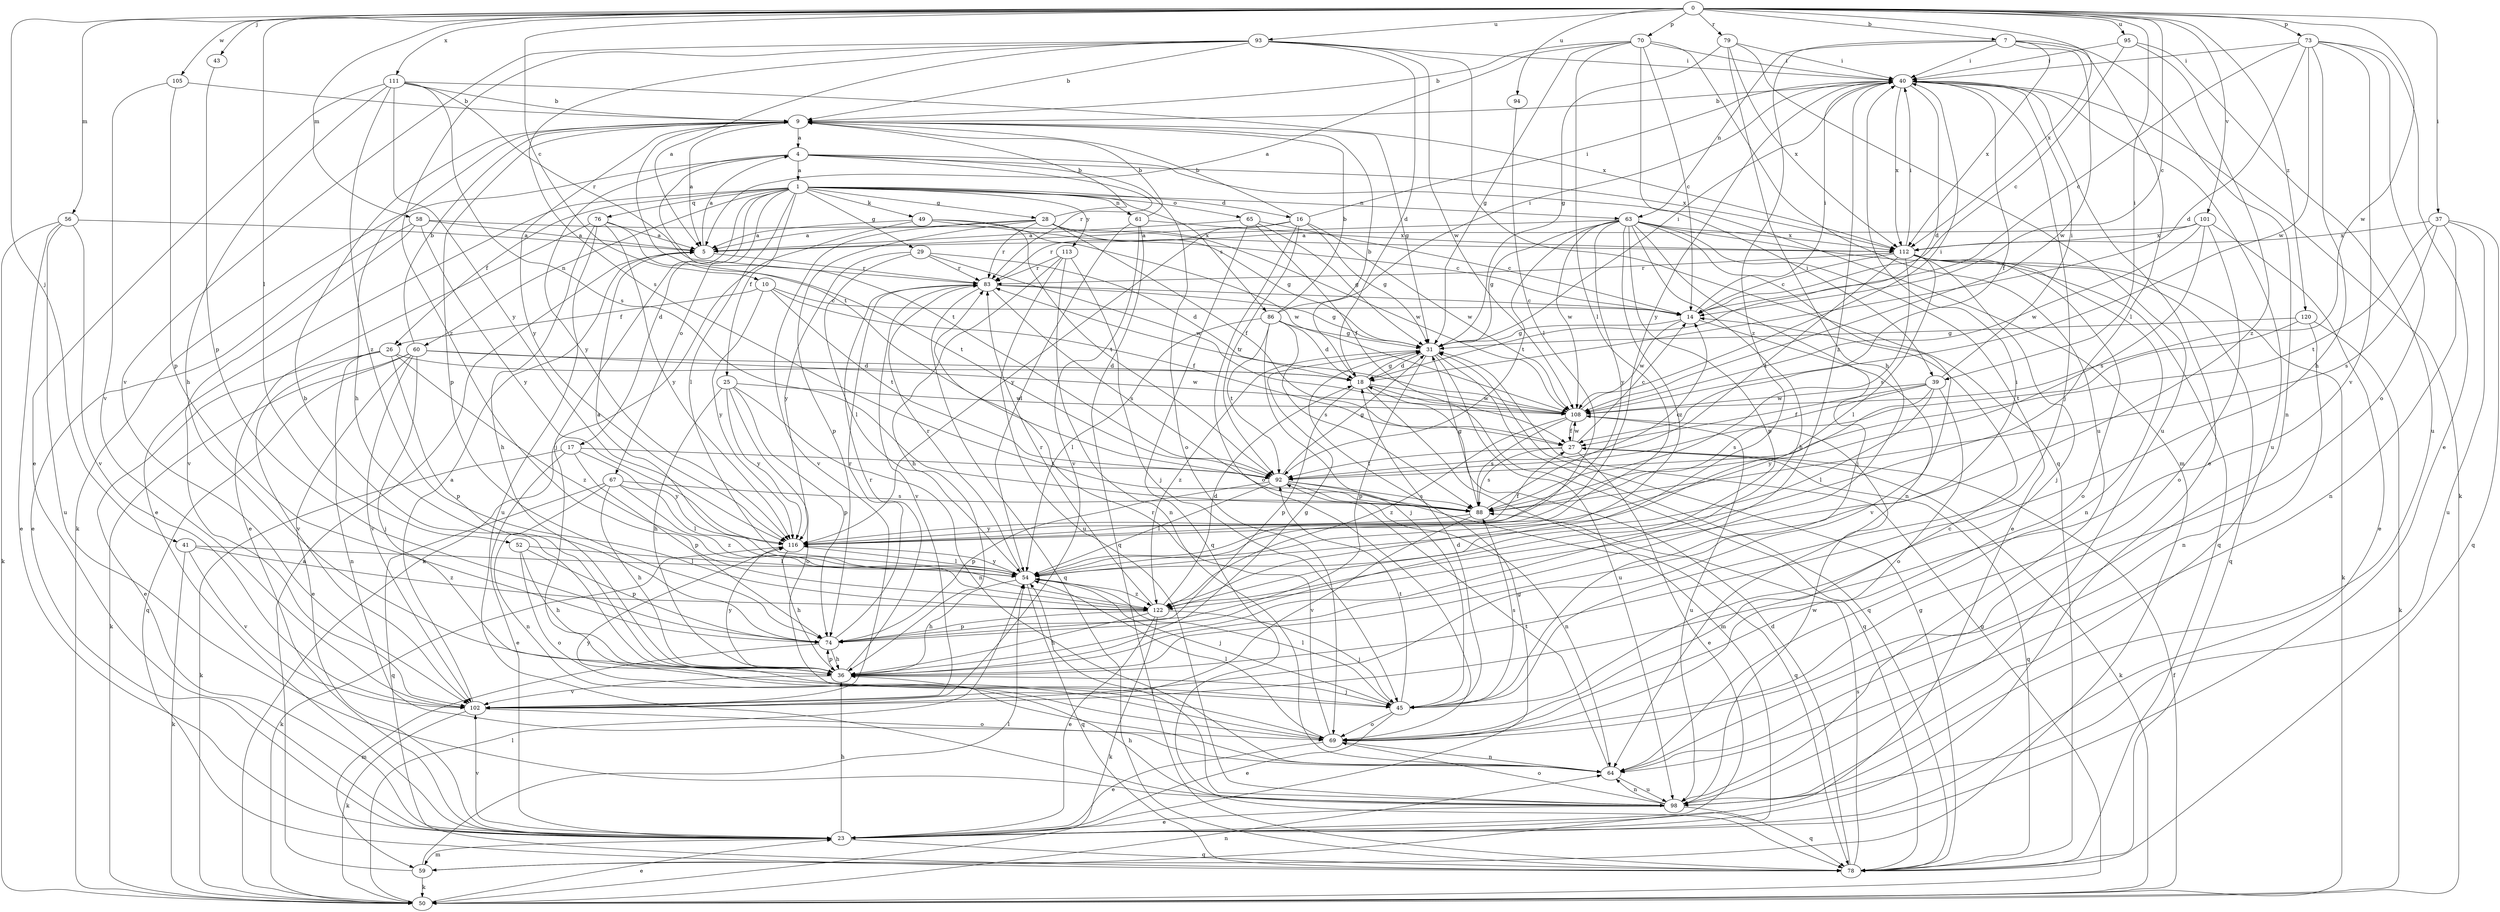 strict digraph  {
0;
1;
4;
5;
7;
9;
10;
14;
16;
17;
18;
23;
25;
26;
27;
28;
29;
31;
36;
37;
39;
40;
41;
43;
45;
49;
50;
52;
54;
56;
58;
59;
60;
61;
63;
64;
65;
67;
69;
70;
73;
74;
76;
78;
79;
83;
86;
88;
92;
93;
94;
95;
98;
101;
102;
105;
108;
111;
112;
113;
116;
120;
122;
0 -> 7  [label=b];
0 -> 10  [label=c];
0 -> 14  [label=c];
0 -> 37  [label=i];
0 -> 39  [label=i];
0 -> 41  [label=j];
0 -> 43  [label=j];
0 -> 52  [label=l];
0 -> 56  [label=m];
0 -> 58  [label=m];
0 -> 70  [label=p];
0 -> 73  [label=p];
0 -> 79  [label=r];
0 -> 93  [label=u];
0 -> 94  [label=u];
0 -> 95  [label=u];
0 -> 101  [label=v];
0 -> 105  [label=w];
0 -> 108  [label=w];
0 -> 111  [label=x];
0 -> 112  [label=x];
0 -> 120  [label=z];
1 -> 16  [label=d];
1 -> 17  [label=d];
1 -> 23  [label=e];
1 -> 25  [label=f];
1 -> 26  [label=f];
1 -> 28  [label=g];
1 -> 29  [label=g];
1 -> 45  [label=j];
1 -> 49  [label=k];
1 -> 54  [label=l];
1 -> 60  [label=n];
1 -> 61  [label=n];
1 -> 63  [label=n];
1 -> 65  [label=o];
1 -> 67  [label=o];
1 -> 76  [label=q];
1 -> 86  [label=s];
1 -> 113  [label=y];
4 -> 1  [label=a];
4 -> 39  [label=i];
4 -> 50  [label=k];
4 -> 69  [label=o];
4 -> 83  [label=r];
4 -> 92  [label=t];
4 -> 112  [label=x];
4 -> 116  [label=y];
5 -> 4  [label=a];
5 -> 83  [label=r];
7 -> 40  [label=i];
7 -> 54  [label=l];
7 -> 63  [label=n];
7 -> 64  [label=n];
7 -> 108  [label=w];
7 -> 112  [label=x];
7 -> 122  [label=z];
9 -> 4  [label=a];
9 -> 5  [label=a];
9 -> 31  [label=g];
9 -> 36  [label=h];
9 -> 74  [label=p];
9 -> 92  [label=t];
9 -> 116  [label=y];
10 -> 14  [label=c];
10 -> 26  [label=f];
10 -> 27  [label=f];
10 -> 92  [label=t];
10 -> 116  [label=y];
14 -> 31  [label=g];
14 -> 40  [label=i];
14 -> 102  [label=v];
14 -> 108  [label=w];
16 -> 5  [label=a];
16 -> 9  [label=b];
16 -> 31  [label=g];
16 -> 40  [label=i];
16 -> 69  [label=o];
16 -> 92  [label=t];
16 -> 108  [label=w];
16 -> 116  [label=y];
17 -> 23  [label=e];
17 -> 50  [label=k];
17 -> 74  [label=p];
17 -> 92  [label=t];
17 -> 116  [label=y];
18 -> 9  [label=b];
18 -> 31  [label=g];
18 -> 59  [label=m];
18 -> 74  [label=p];
18 -> 78  [label=q];
18 -> 108  [label=w];
23 -> 31  [label=g];
23 -> 36  [label=h];
23 -> 59  [label=m];
23 -> 78  [label=q];
23 -> 102  [label=v];
25 -> 36  [label=h];
25 -> 64  [label=n];
25 -> 69  [label=o];
25 -> 74  [label=p];
25 -> 108  [label=w];
25 -> 116  [label=y];
26 -> 18  [label=d];
26 -> 23  [label=e];
26 -> 64  [label=n];
26 -> 74  [label=p];
26 -> 102  [label=v];
26 -> 122  [label=z];
27 -> 14  [label=c];
27 -> 23  [label=e];
27 -> 50  [label=k];
27 -> 78  [label=q];
27 -> 88  [label=s];
27 -> 92  [label=t];
27 -> 108  [label=w];
28 -> 5  [label=a];
28 -> 9  [label=b];
28 -> 27  [label=f];
28 -> 31  [label=g];
28 -> 74  [label=p];
28 -> 83  [label=r];
28 -> 102  [label=v];
28 -> 108  [label=w];
29 -> 18  [label=d];
29 -> 54  [label=l];
29 -> 83  [label=r];
29 -> 108  [label=w];
29 -> 116  [label=y];
31 -> 18  [label=d];
31 -> 40  [label=i];
31 -> 74  [label=p];
31 -> 78  [label=q];
31 -> 98  [label=u];
31 -> 122  [label=z];
36 -> 9  [label=b];
36 -> 31  [label=g];
36 -> 40  [label=i];
36 -> 45  [label=j];
36 -> 74  [label=p];
36 -> 83  [label=r];
36 -> 102  [label=v];
36 -> 116  [label=y];
37 -> 64  [label=n];
37 -> 78  [label=q];
37 -> 88  [label=s];
37 -> 92  [label=t];
37 -> 98  [label=u];
37 -> 112  [label=x];
39 -> 27  [label=f];
39 -> 40  [label=i];
39 -> 54  [label=l];
39 -> 69  [label=o];
39 -> 88  [label=s];
39 -> 108  [label=w];
39 -> 116  [label=y];
40 -> 9  [label=b];
40 -> 18  [label=d];
40 -> 23  [label=e];
40 -> 27  [label=f];
40 -> 45  [label=j];
40 -> 50  [label=k];
40 -> 98  [label=u];
40 -> 112  [label=x];
40 -> 116  [label=y];
40 -> 122  [label=z];
41 -> 50  [label=k];
41 -> 54  [label=l];
41 -> 102  [label=v];
41 -> 122  [label=z];
43 -> 74  [label=p];
45 -> 18  [label=d];
45 -> 23  [label=e];
45 -> 54  [label=l];
45 -> 69  [label=o];
45 -> 88  [label=s];
45 -> 92  [label=t];
49 -> 5  [label=a];
49 -> 14  [label=c];
49 -> 50  [label=k];
49 -> 92  [label=t];
49 -> 108  [label=w];
50 -> 23  [label=e];
50 -> 27  [label=f];
50 -> 31  [label=g];
50 -> 54  [label=l];
50 -> 64  [label=n];
52 -> 36  [label=h];
52 -> 54  [label=l];
52 -> 69  [label=o];
52 -> 74  [label=p];
54 -> 5  [label=a];
54 -> 36  [label=h];
54 -> 45  [label=j];
54 -> 78  [label=q];
54 -> 83  [label=r];
54 -> 116  [label=y];
54 -> 122  [label=z];
56 -> 5  [label=a];
56 -> 23  [label=e];
56 -> 50  [label=k];
56 -> 98  [label=u];
56 -> 102  [label=v];
58 -> 5  [label=a];
58 -> 23  [label=e];
58 -> 102  [label=v];
58 -> 112  [label=x];
58 -> 116  [label=y];
59 -> 5  [label=a];
59 -> 50  [label=k];
59 -> 54  [label=l];
60 -> 9  [label=b];
60 -> 18  [label=d];
60 -> 23  [label=e];
60 -> 45  [label=j];
60 -> 50  [label=k];
60 -> 78  [label=q];
60 -> 102  [label=v];
60 -> 108  [label=w];
61 -> 9  [label=b];
61 -> 54  [label=l];
61 -> 78  [label=q];
61 -> 102  [label=v];
61 -> 112  [label=x];
63 -> 23  [label=e];
63 -> 31  [label=g];
63 -> 36  [label=h];
63 -> 45  [label=j];
63 -> 64  [label=n];
63 -> 74  [label=p];
63 -> 78  [label=q];
63 -> 83  [label=r];
63 -> 92  [label=t];
63 -> 108  [label=w];
63 -> 112  [label=x];
63 -> 116  [label=y];
63 -> 122  [label=z];
64 -> 92  [label=t];
64 -> 98  [label=u];
65 -> 5  [label=a];
65 -> 14  [label=c];
65 -> 27  [label=f];
65 -> 31  [label=g];
65 -> 78  [label=q];
67 -> 36  [label=h];
67 -> 54  [label=l];
67 -> 64  [label=n];
67 -> 78  [label=q];
67 -> 88  [label=s];
67 -> 122  [label=z];
69 -> 14  [label=c];
69 -> 23  [label=e];
69 -> 54  [label=l];
69 -> 64  [label=n];
69 -> 83  [label=r];
69 -> 116  [label=y];
70 -> 5  [label=a];
70 -> 9  [label=b];
70 -> 14  [label=c];
70 -> 31  [label=g];
70 -> 40  [label=i];
70 -> 54  [label=l];
70 -> 59  [label=m];
70 -> 98  [label=u];
73 -> 14  [label=c];
73 -> 18  [label=d];
73 -> 23  [label=e];
73 -> 36  [label=h];
73 -> 40  [label=i];
73 -> 69  [label=o];
73 -> 102  [label=v];
73 -> 108  [label=w];
74 -> 36  [label=h];
74 -> 59  [label=m];
74 -> 83  [label=r];
76 -> 5  [label=a];
76 -> 23  [label=e];
76 -> 36  [label=h];
76 -> 92  [label=t];
76 -> 98  [label=u];
76 -> 116  [label=y];
78 -> 18  [label=d];
78 -> 31  [label=g];
78 -> 88  [label=s];
79 -> 31  [label=g];
79 -> 36  [label=h];
79 -> 40  [label=i];
79 -> 98  [label=u];
79 -> 112  [label=x];
83 -> 14  [label=c];
83 -> 31  [label=g];
83 -> 78  [label=q];
83 -> 88  [label=s];
83 -> 102  [label=v];
86 -> 9  [label=b];
86 -> 18  [label=d];
86 -> 31  [label=g];
86 -> 40  [label=i];
86 -> 45  [label=j];
86 -> 54  [label=l];
86 -> 88  [label=s];
86 -> 92  [label=t];
88 -> 14  [label=c];
88 -> 31  [label=g];
88 -> 102  [label=v];
88 -> 116  [label=y];
92 -> 31  [label=g];
92 -> 54  [label=l];
92 -> 64  [label=n];
92 -> 74  [label=p];
92 -> 78  [label=q];
92 -> 88  [label=s];
93 -> 5  [label=a];
93 -> 9  [label=b];
93 -> 18  [label=d];
93 -> 40  [label=i];
93 -> 78  [label=q];
93 -> 88  [label=s];
93 -> 102  [label=v];
93 -> 108  [label=w];
93 -> 122  [label=z];
94 -> 54  [label=l];
95 -> 14  [label=c];
95 -> 40  [label=i];
95 -> 98  [label=u];
95 -> 122  [label=z];
98 -> 23  [label=e];
98 -> 36  [label=h];
98 -> 54  [label=l];
98 -> 64  [label=n];
98 -> 69  [label=o];
98 -> 78  [label=q];
98 -> 108  [label=w];
101 -> 5  [label=a];
101 -> 23  [label=e];
101 -> 69  [label=o];
101 -> 88  [label=s];
101 -> 108  [label=w];
101 -> 112  [label=x];
102 -> 5  [label=a];
102 -> 50  [label=k];
102 -> 69  [label=o];
105 -> 9  [label=b];
105 -> 74  [label=p];
105 -> 102  [label=v];
108 -> 27  [label=f];
108 -> 40  [label=i];
108 -> 83  [label=r];
108 -> 88  [label=s];
108 -> 98  [label=u];
108 -> 122  [label=z];
111 -> 9  [label=b];
111 -> 23  [label=e];
111 -> 36  [label=h];
111 -> 83  [label=r];
111 -> 88  [label=s];
111 -> 112  [label=x];
111 -> 116  [label=y];
111 -> 122  [label=z];
112 -> 14  [label=c];
112 -> 40  [label=i];
112 -> 45  [label=j];
112 -> 50  [label=k];
112 -> 54  [label=l];
112 -> 64  [label=n];
112 -> 69  [label=o];
112 -> 78  [label=q];
112 -> 83  [label=r];
112 -> 88  [label=s];
112 -> 92  [label=t];
113 -> 36  [label=h];
113 -> 45  [label=j];
113 -> 64  [label=n];
113 -> 83  [label=r];
113 -> 98  [label=u];
116 -> 27  [label=f];
116 -> 36  [label=h];
116 -> 50  [label=k];
116 -> 54  [label=l];
120 -> 31  [label=g];
120 -> 50  [label=k];
120 -> 64  [label=n];
120 -> 92  [label=t];
122 -> 18  [label=d];
122 -> 23  [label=e];
122 -> 36  [label=h];
122 -> 45  [label=j];
122 -> 50  [label=k];
122 -> 74  [label=p];
122 -> 83  [label=r];
}
